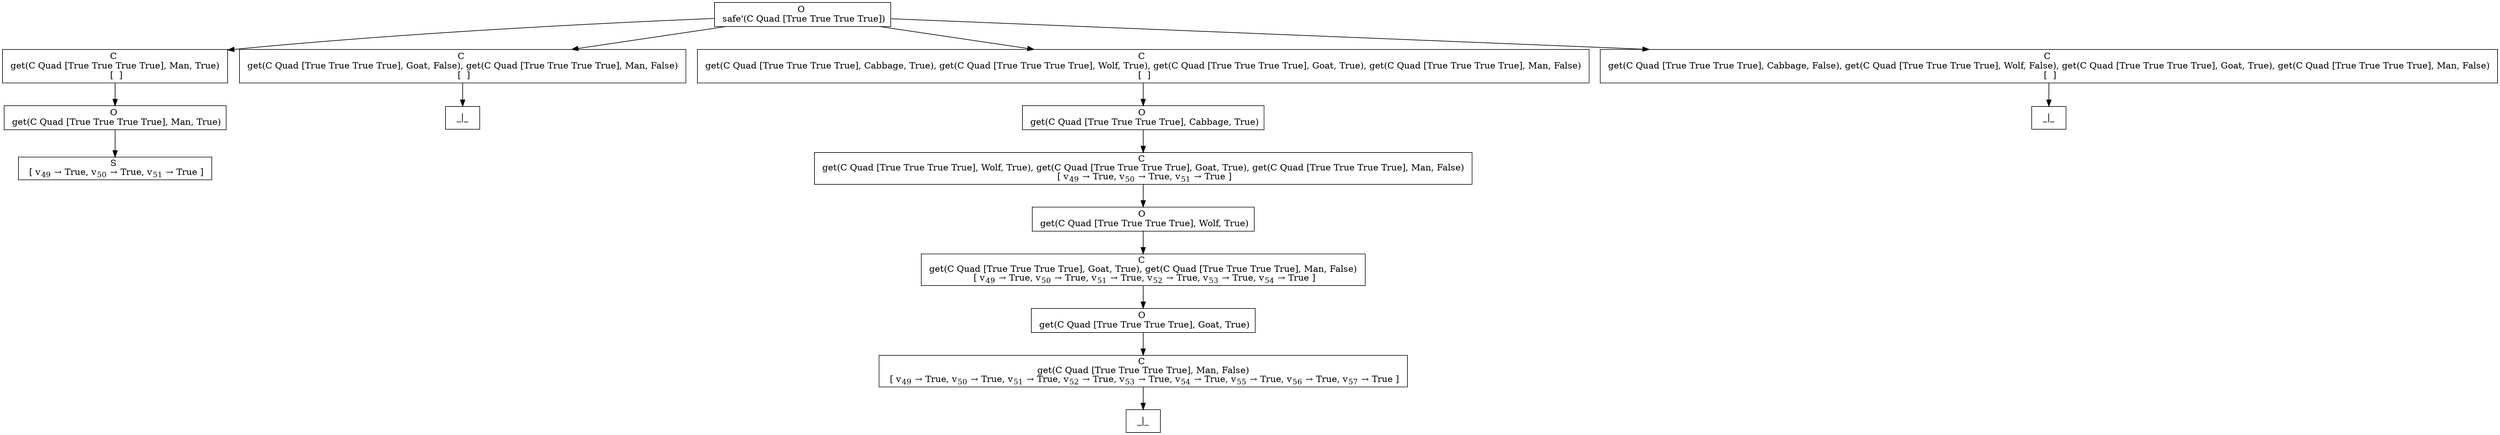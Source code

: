 digraph {
    graph [rankdir=TB
          ,bgcolor=transparent];
    node [shape=box
         ,fillcolor=white
         ,style=filled];
    0 [label=<O <BR/> safe'(C Quad [True True True True])>];
    1 [label=<C <BR/> get(C Quad [True True True True], Man, True) <BR/>  [  ] >];
    2 [label=<C <BR/> get(C Quad [True True True True], Goat, False), get(C Quad [True True True True], Man, False) <BR/>  [  ] >];
    3 [label=<C <BR/> get(C Quad [True True True True], Cabbage, True), get(C Quad [True True True True], Wolf, True), get(C Quad [True True True True], Goat, True), get(C Quad [True True True True], Man, False) <BR/>  [  ] >];
    4 [label=<C <BR/> get(C Quad [True True True True], Cabbage, False), get(C Quad [True True True True], Wolf, False), get(C Quad [True True True True], Goat, True), get(C Quad [True True True True], Man, False) <BR/>  [  ] >];
    5 [label=<O <BR/> get(C Quad [True True True True], Man, True)>];
    6 [label=<S <BR/>  [ v<SUB>49</SUB> &rarr; True, v<SUB>50</SUB> &rarr; True, v<SUB>51</SUB> &rarr; True ] >];
    7 [label=<_|_>];
    8 [label=<O <BR/> get(C Quad [True True True True], Cabbage, True)>];
    9 [label=<C <BR/> get(C Quad [True True True True], Wolf, True), get(C Quad [True True True True], Goat, True), get(C Quad [True True True True], Man, False) <BR/>  [ v<SUB>49</SUB> &rarr; True, v<SUB>50</SUB> &rarr; True, v<SUB>51</SUB> &rarr; True ] >];
    10 [label=<O <BR/> get(C Quad [True True True True], Wolf, True)>];
    11 [label=<C <BR/> get(C Quad [True True True True], Goat, True), get(C Quad [True True True True], Man, False) <BR/>  [ v<SUB>49</SUB> &rarr; True, v<SUB>50</SUB> &rarr; True, v<SUB>51</SUB> &rarr; True, v<SUB>52</SUB> &rarr; True, v<SUB>53</SUB> &rarr; True, v<SUB>54</SUB> &rarr; True ] >];
    12 [label=<O <BR/> get(C Quad [True True True True], Goat, True)>];
    13 [label=<C <BR/> get(C Quad [True True True True], Man, False) <BR/>  [ v<SUB>49</SUB> &rarr; True, v<SUB>50</SUB> &rarr; True, v<SUB>51</SUB> &rarr; True, v<SUB>52</SUB> &rarr; True, v<SUB>53</SUB> &rarr; True, v<SUB>54</SUB> &rarr; True, v<SUB>55</SUB> &rarr; True, v<SUB>56</SUB> &rarr; True, v<SUB>57</SUB> &rarr; True ] >];
    14 [label=<_|_>];
    15 [label=<_|_>];
    0 -> 1 [label=""];
    0 -> 2 [label=""];
    0 -> 3 [label=""];
    0 -> 4 [label=""];
    1 -> 5 [label=""];
    2 -> 7 [label=""];
    3 -> 8 [label=""];
    4 -> 15 [label=""];
    5 -> 6 [label=""];
    8 -> 9 [label=""];
    9 -> 10 [label=""];
    10 -> 11 [label=""];
    11 -> 12 [label=""];
    12 -> 13 [label=""];
    13 -> 14 [label=""];
}